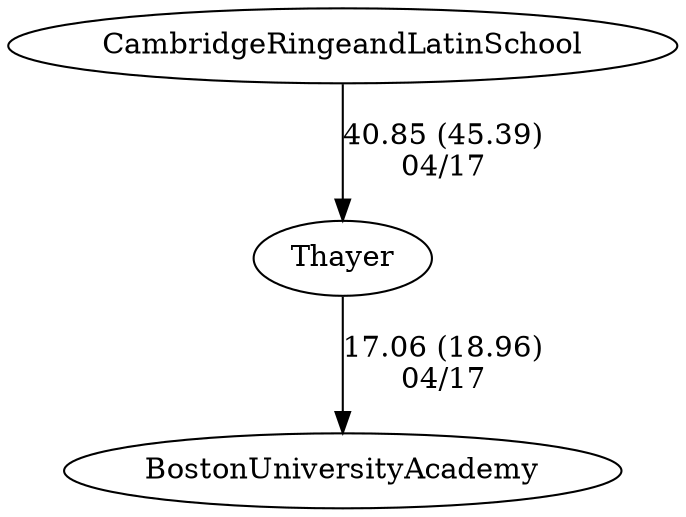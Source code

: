 digraph boys1foursThayer {CambridgeRingeandLatinSchool [URL="boys1foursThayerCambridgeRingeandLatinSchool.html"];BostonUniversityAcademy [URL="boys1foursThayerBostonUniversityAcademy.html"];Thayer [URL="boys1foursThayerThayer.html"];CambridgeRingeandLatinSchool -> Thayer[label="40.85 (45.39)
04/17", weight="60", tooltip="NEIRA Boys Fours,CRLS vs Thayer Academy, BU Academy			
Distance: 1350 Conditions: Cross headwind for first 2/3 of race, mellowing out in the last 1/3. Comments: Thanks to BU Academy for joining, and thanks to Thayer for making the trip. Excellent effort from all crews.
None", URL="https://www.row2k.com/results/resultspage.cfm?UID=5AC13C0A039EE6AFC8E97E47C247F44E&cat=1", random="random"]; 
Thayer -> BostonUniversityAcademy[label="17.06 (18.96)
04/17", weight="83", tooltip="NEIRA Boys Fours,CRLS vs Thayer Academy, BU Academy			
Distance: 1350 Conditions: Cross headwind for first 2/3 of race, mellowing out in the last 1/3. Comments: Thanks to BU Academy for joining, and thanks to Thayer for making the trip. Excellent effort from all crews.
None", URL="https://www.row2k.com/results/resultspage.cfm?UID=5AC13C0A039EE6AFC8E97E47C247F44E&cat=1", random="random"]}